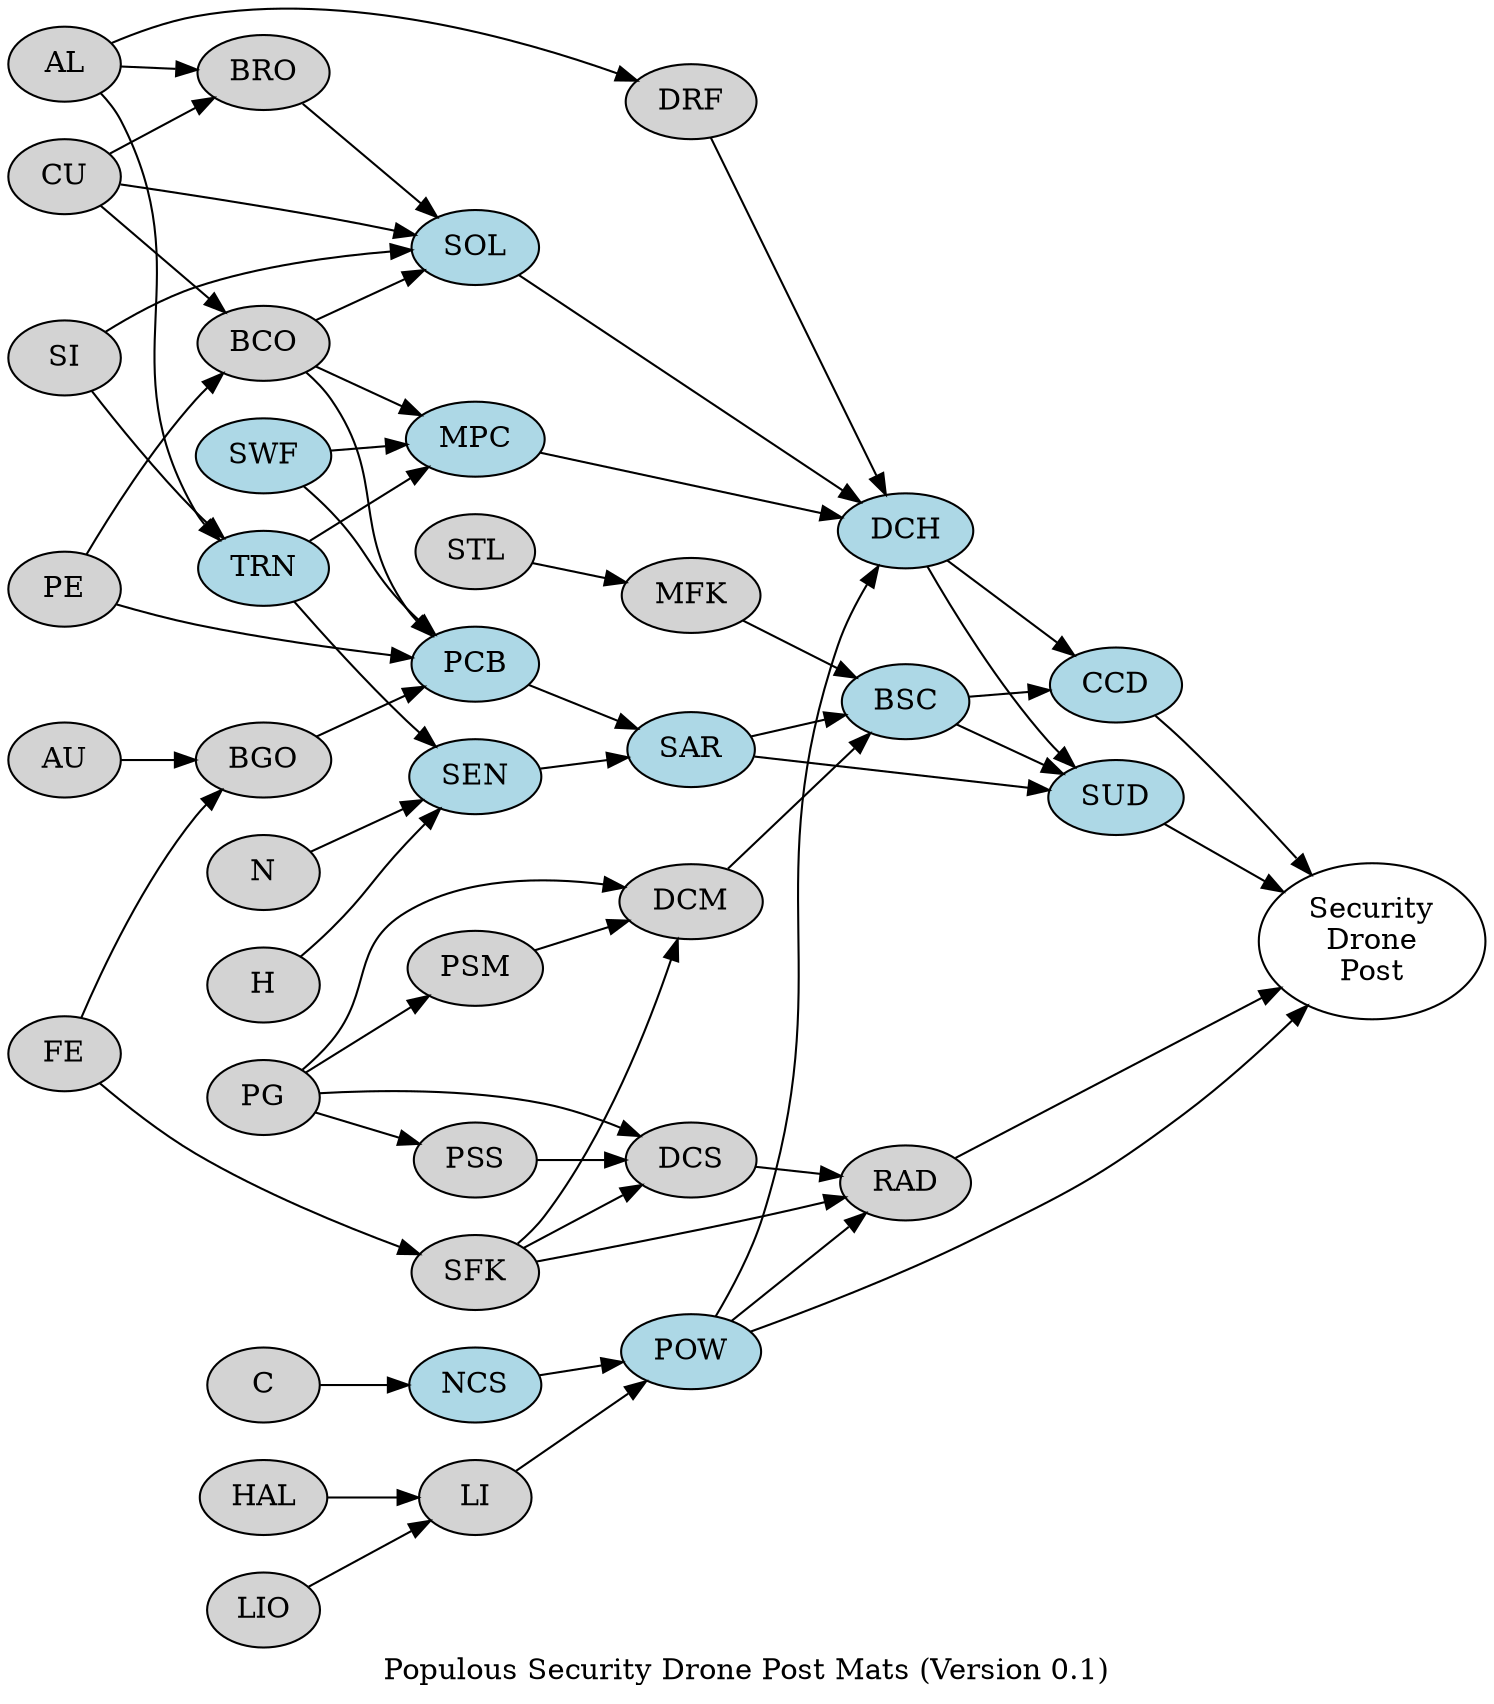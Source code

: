 digraph G {
	label = "Populous Security Drone Post Mats (Version 0.1)"
	rankdir=LR
	node [style=filled fillcolor=white]
	
	{ POW CCD RAD SUD } -> "Security\nDrone\nPost"

	// ECA
	{ NCS LI } -> POW
	{ CU SI BCO BRO } -> SOL

	// DRS
	{ BSC DCH } -> CCD

	// EDM
	{ DCS SFK POW } -> RAD

	// DRS
	{ SAR BSC DCH } -> SUD
	{ MPC POW SOL DRF } -> DCH

	// ELP
	{ SEN PCB } -> SAR

	// SCA
	{ TRN H N } -> SEN
	{ SWF BCO PE BGO } -> PCB
	{ SWF TRN BCO } -> MPC

	// PHF
	{ DCM MFK SAR } -> BSC

	// WEL
	AL -> DRF

	// CLR
	C -> NCS
	{ AL SI } -> TRN

	// SME
	{ LIO HAL } -> LI

	// PPF
	{ PSM SFK PG } -> DCM
	{ SFK PG PSS } -> DCS
	PG -> PSS
	PG -> PSM

	// FS
	{ CU PE } -> BCO
	{ AL CU } -> BRO
	{ AU FE } -> BGO
	FE -> SFK
	STL -> MFK
	
	// Pioneers and Settlers
        STL, AU, FE, AL, H, N, PE, SI, CU, BCO, BGO, BRO, C, LIO, HAL, LI, DCM, PG, PSS, MFK, PSM, DCS, RAD, DRF, SFK [fillcolor=lightgray]

        // Technicians
        SEN, PCB, TRN, SWF, NCS, SAR, BSC, CCD, SUD, DCH, POW, SOL, MPC [fillcolor=lightblue]

        // Scientists
        //CNN, RNN, FNN, WAI [fillcolor=purple]

        // Engineers
        // [fillcolor=orange]
}

